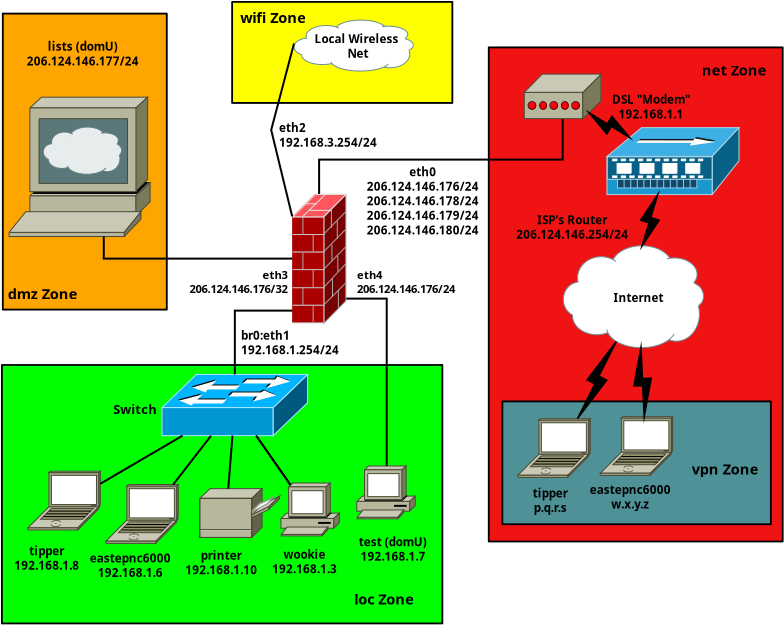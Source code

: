 <?xml version="1.0" encoding="UTF-8"?>
<dia:diagram xmlns:dia="http://www.lysator.liu.se/~alla/dia/">
  <dia:layer name="Background" visible="true">
    <dia:object type="Standard - Box" version="0" id="O0">
      <dia:attribute name="obj_pos">
        <dia:point val="25.298,7.689"/>
      </dia:attribute>
      <dia:attribute name="obj_bb">
        <dia:rectangle val="25.253,7.644;40.04,32.441"/>
      </dia:attribute>
      <dia:attribute name="elem_corner">
        <dia:point val="25.298,7.689"/>
      </dia:attribute>
      <dia:attribute name="elem_width">
        <dia:real val="14.697"/>
      </dia:attribute>
      <dia:attribute name="elem_height">
        <dia:real val="24.706"/>
      </dia:attribute>
      <dia:attribute name="border_width">
        <dia:real val="0.091"/>
      </dia:attribute>
      <dia:attribute name="inner_color">
        <dia:color val="#f01313"/>
      </dia:attribute>
      <dia:attribute name="show_background">
        <dia:boolean val="true"/>
      </dia:attribute>
      <dia:attribute name="corner_radius">
        <dia:real val="1.175e-38"/>
      </dia:attribute>
    </dia:object>
    <dia:object type="Standard - Box" version="0" id="O1">
      <dia:attribute name="obj_pos">
        <dia:point val="25.98,25.389"/>
      </dia:attribute>
      <dia:attribute name="obj_bb">
        <dia:rectangle val="25.935,25.343;39.449,31.577"/>
      </dia:attribute>
      <dia:attribute name="elem_corner">
        <dia:point val="25.98,25.389"/>
      </dia:attribute>
      <dia:attribute name="elem_width">
        <dia:real val="13.423"/>
      </dia:attribute>
      <dia:attribute name="elem_height">
        <dia:real val="6.143"/>
      </dia:attribute>
      <dia:attribute name="border_width">
        <dia:real val="0.091"/>
      </dia:attribute>
      <dia:attribute name="inner_color">
        <dia:color val="#4e9298"/>
      </dia:attribute>
      <dia:attribute name="show_background">
        <dia:boolean val="true"/>
      </dia:attribute>
      <dia:attribute name="corner_radius">
        <dia:real val="1.175e-38"/>
      </dia:attribute>
    </dia:object>
    <dia:object type="Cisco - Cloud White" version="0" id="O2">
      <dia:attribute name="obj_pos">
        <dia:point val="29.029,17.608"/>
      </dia:attribute>
      <dia:attribute name="obj_bb">
        <dia:rectangle val="29.029,17.608;36.454,22.705"/>
      </dia:attribute>
      <dia:attribute name="elem_corner">
        <dia:point val="29.029,17.608"/>
      </dia:attribute>
      <dia:attribute name="elem_width">
        <dia:real val="7.007"/>
      </dia:attribute>
      <dia:attribute name="elem_height">
        <dia:real val="5.096"/>
      </dia:attribute>
      <dia:attribute name="line_width">
        <dia:real val="0.091"/>
      </dia:attribute>
      <dia:attribute name="line_colour">
        <dia:color val="#000000"/>
      </dia:attribute>
      <dia:attribute name="fill_colour">
        <dia:color val="#ffffff"/>
      </dia:attribute>
      <dia:attribute name="show_background">
        <dia:boolean val="true"/>
      </dia:attribute>
      <dia:attribute name="line_style">
        <dia:enum val="0"/>
        <dia:real val="1"/>
      </dia:attribute>
      <dia:attribute name="flip_horizontal">
        <dia:boolean val="false"/>
      </dia:attribute>
      <dia:attribute name="flip_vertical">
        <dia:boolean val="false"/>
      </dia:attribute>
    </dia:object>
    <dia:object type="Standard - Box" version="0" id="O3">
      <dia:attribute name="obj_pos">
        <dia:point val="1,6"/>
      </dia:attribute>
      <dia:attribute name="obj_bb">
        <dia:rectangle val="0.955,5.955;9.245,20.844"/>
      </dia:attribute>
      <dia:attribute name="elem_corner">
        <dia:point val="1,6"/>
      </dia:attribute>
      <dia:attribute name="elem_width">
        <dia:real val="8.2"/>
      </dia:attribute>
      <dia:attribute name="elem_height">
        <dia:real val="14.799"/>
      </dia:attribute>
      <dia:attribute name="border_width">
        <dia:real val="0.091"/>
      </dia:attribute>
      <dia:attribute name="inner_color">
        <dia:color val="#ffa500"/>
      </dia:attribute>
      <dia:attribute name="show_background">
        <dia:boolean val="true"/>
      </dia:attribute>
      <dia:attribute name="corner_radius">
        <dia:real val="1.175e-38"/>
      </dia:attribute>
    </dia:object>
    <dia:object type="Standard - Box" version="0" id="O4">
      <dia:attribute name="obj_pos">
        <dia:point val="12.467,5.415"/>
      </dia:attribute>
      <dia:attribute name="obj_bb">
        <dia:rectangle val="12.421,5.369;23.523,10.511"/>
      </dia:attribute>
      <dia:attribute name="elem_corner">
        <dia:point val="12.467,5.415"/>
      </dia:attribute>
      <dia:attribute name="elem_width">
        <dia:real val="11.011"/>
      </dia:attribute>
      <dia:attribute name="elem_height">
        <dia:real val="5.051"/>
      </dia:attribute>
      <dia:attribute name="border_width">
        <dia:real val="0.091"/>
      </dia:attribute>
      <dia:attribute name="inner_color">
        <dia:color val="#ffff00"/>
      </dia:attribute>
      <dia:attribute name="show_background">
        <dia:boolean val="true"/>
      </dia:attribute>
      <dia:attribute name="corner_radius">
        <dia:real val="1.175e-38"/>
      </dia:attribute>
    </dia:object>
    <dia:object type="Cisco - Cloud White" version="0" id="O5">
      <dia:attribute name="obj_pos">
        <dia:point val="15.561,6.324"/>
      </dia:attribute>
      <dia:attribute name="obj_bb">
        <dia:rectangle val="15.56,6.324;21.522,8.873"/>
      </dia:attribute>
      <dia:attribute name="elem_corner">
        <dia:point val="15.561,6.324"/>
      </dia:attribute>
      <dia:attribute name="elem_width">
        <dia:real val="5.96"/>
      </dia:attribute>
      <dia:attribute name="elem_height">
        <dia:real val="2.548"/>
      </dia:attribute>
      <dia:attribute name="line_width">
        <dia:real val="0.091"/>
      </dia:attribute>
      <dia:attribute name="line_colour">
        <dia:color val="#000000"/>
      </dia:attribute>
      <dia:attribute name="fill_colour">
        <dia:color val="#ffffff"/>
      </dia:attribute>
      <dia:attribute name="show_background">
        <dia:boolean val="true"/>
      </dia:attribute>
      <dia:attribute name="line_style">
        <dia:enum val="0"/>
        <dia:real val="1"/>
      </dia:attribute>
      <dia:attribute name="flip_horizontal">
        <dia:boolean val="false"/>
      </dia:attribute>
      <dia:attribute name="flip_vertical">
        <dia:boolean val="false"/>
      </dia:attribute>
    </dia:object>
    <dia:object type="Standard - Box" version="0" id="O6">
      <dia:attribute name="obj_pos">
        <dia:point val="0.956,23.569"/>
      </dia:attribute>
      <dia:attribute name="obj_bb">
        <dia:rectangle val="0.91,23.523;23.023,36.536"/>
      </dia:attribute>
      <dia:attribute name="elem_corner">
        <dia:point val="0.956,23.569"/>
      </dia:attribute>
      <dia:attribute name="elem_width">
        <dia:real val="22.022"/>
      </dia:attribute>
      <dia:attribute name="elem_height">
        <dia:real val="12.922"/>
      </dia:attribute>
      <dia:attribute name="border_width">
        <dia:real val="0.091"/>
      </dia:attribute>
      <dia:attribute name="inner_color">
        <dia:color val="#00ff00"/>
      </dia:attribute>
      <dia:attribute name="show_background">
        <dia:boolean val="true"/>
      </dia:attribute>
      <dia:attribute name="corner_radius">
        <dia:real val="1.175e-38"/>
      </dia:attribute>
    </dia:object>
    <dia:object type="Cisco - Laptop" version="0" id="O7">
      <dia:attribute name="obj_pos">
        <dia:point val="26.754,26.253"/>
      </dia:attribute>
      <dia:attribute name="obj_bb">
        <dia:rectangle val="26.753,26.252;30.372,29.543"/>
      </dia:attribute>
      <dia:attribute name="elem_corner">
        <dia:point val="26.754,26.253"/>
      </dia:attribute>
      <dia:attribute name="elem_width">
        <dia:real val="3.617"/>
      </dia:attribute>
      <dia:attribute name="elem_height">
        <dia:real val="2.939"/>
      </dia:attribute>
      <dia:attribute name="line_width">
        <dia:real val="0.091"/>
      </dia:attribute>
      <dia:attribute name="line_colour">
        <dia:color val="#000000"/>
      </dia:attribute>
      <dia:attribute name="fill_colour">
        <dia:color val="#ffffff"/>
      </dia:attribute>
      <dia:attribute name="show_background">
        <dia:boolean val="true"/>
      </dia:attribute>
      <dia:attribute name="line_style">
        <dia:enum val="0"/>
        <dia:real val="1"/>
      </dia:attribute>
      <dia:attribute name="flip_horizontal">
        <dia:boolean val="false"/>
      </dia:attribute>
      <dia:attribute name="flip_vertical">
        <dia:boolean val="false"/>
      </dia:attribute>
    </dia:object>
    <dia:object type="Cisco - Laptop" version="0" id="O8">
      <dia:attribute name="obj_pos">
        <dia:point val="30.877,26.15"/>
      </dia:attribute>
      <dia:attribute name="obj_bb">
        <dia:rectangle val="30.876,26.149;34.495,29.09"/>
      </dia:attribute>
      <dia:attribute name="elem_corner">
        <dia:point val="30.877,26.15"/>
      </dia:attribute>
      <dia:attribute name="elem_width">
        <dia:real val="3.617"/>
      </dia:attribute>
      <dia:attribute name="elem_height">
        <dia:real val="2.939"/>
      </dia:attribute>
      <dia:attribute name="line_width">
        <dia:real val="0.091"/>
      </dia:attribute>
      <dia:attribute name="line_colour">
        <dia:color val="#000000"/>
      </dia:attribute>
      <dia:attribute name="fill_colour">
        <dia:color val="#ffffff"/>
      </dia:attribute>
      <dia:attribute name="show_background">
        <dia:boolean val="true"/>
      </dia:attribute>
      <dia:attribute name="line_style">
        <dia:enum val="0"/>
        <dia:real val="1"/>
      </dia:attribute>
      <dia:attribute name="flip_horizontal">
        <dia:boolean val="false"/>
      </dia:attribute>
      <dia:attribute name="flip_vertical">
        <dia:boolean val="false"/>
      </dia:attribute>
    </dia:object>
    <dia:object type="Network - WAN Link" version="1" id="O9">
      <dia:attribute name="obj_pos">
        <dia:point val="31.678,22.392"/>
      </dia:attribute>
      <dia:attribute name="obj_bb">
        <dia:rectangle val="29.732,22.392;31.678,26.253"/>
      </dia:attribute>
      <dia:attribute name="conn_endpoints">
        <dia:point val="31.678,22.392"/>
        <dia:point val="29.732,26.253"/>
      </dia:attribute>
      <dia:attribute name="width">
        <dia:real val="1"/>
      </dia:attribute>
      <dia:attribute name="line_color">
        <dia:color val="#000000"/>
      </dia:attribute>
      <dia:attribute name="fill_color">
        <dia:color val="#000000"/>
      </dia:attribute>
      <dia:connections>
        <dia:connection handle="0" to="O2" connection="14"/>
        <dia:connection handle="1" to="O7" connection="8"/>
      </dia:connections>
    </dia:object>
    <dia:object type="Network - WAN Link" version="1" id="O10">
      <dia:attribute name="obj_pos">
        <dia:point val="32.907,22.702"/>
      </dia:attribute>
      <dia:attribute name="obj_bb">
        <dia:rectangle val="32.557,22.702;33.42,26.15"/>
      </dia:attribute>
      <dia:attribute name="conn_endpoints">
        <dia:point val="32.907,22.702"/>
        <dia:point val="33.07,26.15"/>
      </dia:attribute>
      <dia:attribute name="width">
        <dia:real val="1"/>
      </dia:attribute>
      <dia:attribute name="line_color">
        <dia:color val="#000000"/>
      </dia:attribute>
      <dia:attribute name="fill_color">
        <dia:color val="#000000"/>
      </dia:attribute>
      <dia:connections>
        <dia:connection handle="0" to="O2" connection="14"/>
        <dia:connection handle="1" to="O8" connection="8"/>
      </dia:connections>
    </dia:object>
    <dia:object type="Cisco - Modem" version="0" id="O11">
      <dia:attribute name="obj_pos">
        <dia:point val="27.073,9.024"/>
      </dia:attribute>
      <dia:attribute name="obj_bb">
        <dia:rectangle val="26.91,9.023;30.92,11.456"/>
      </dia:attribute>
      <dia:attribute name="elem_corner">
        <dia:point val="27.073,9.024"/>
      </dia:attribute>
      <dia:attribute name="elem_width">
        <dia:real val="3.846"/>
      </dia:attribute>
      <dia:attribute name="elem_height">
        <dia:real val="2.245"/>
      </dia:attribute>
      <dia:attribute name="line_width">
        <dia:real val="0.091"/>
      </dia:attribute>
      <dia:attribute name="line_colour">
        <dia:color val="#000000"/>
      </dia:attribute>
      <dia:attribute name="fill_colour">
        <dia:color val="#ffffff"/>
      </dia:attribute>
      <dia:attribute name="show_background">
        <dia:boolean val="true"/>
      </dia:attribute>
      <dia:attribute name="line_style">
        <dia:enum val="0"/>
        <dia:real val="1"/>
      </dia:attribute>
      <dia:attribute name="flip_horizontal">
        <dia:boolean val="false"/>
      </dia:attribute>
      <dia:attribute name="flip_vertical">
        <dia:boolean val="false"/>
      </dia:attribute>
    </dia:object>
    <dia:object type="Cisco - VN2900" version="0" id="O12">
      <dia:attribute name="obj_pos">
        <dia:point val="31.2,11.7"/>
      </dia:attribute>
      <dia:attribute name="obj_bb">
        <dia:rectangle val="30.502,11.697;37.812,15.053"/>
      </dia:attribute>
      <dia:attribute name="elem_corner">
        <dia:point val="31.2,11.7"/>
      </dia:attribute>
      <dia:attribute name="elem_width">
        <dia:real val="6.61"/>
      </dia:attribute>
      <dia:attribute name="elem_height">
        <dia:real val="3.349"/>
      </dia:attribute>
      <dia:attribute name="line_width">
        <dia:real val="0.118"/>
      </dia:attribute>
      <dia:attribute name="line_colour">
        <dia:color val="#000000"/>
      </dia:attribute>
      <dia:attribute name="fill_colour">
        <dia:color val="#ffffff"/>
      </dia:attribute>
      <dia:attribute name="show_background">
        <dia:boolean val="true"/>
      </dia:attribute>
      <dia:attribute name="line_style">
        <dia:enum val="0"/>
        <dia:real val="1"/>
      </dia:attribute>
      <dia:attribute name="flip_horizontal">
        <dia:boolean val="false"/>
      </dia:attribute>
      <dia:attribute name="flip_vertical">
        <dia:boolean val="false"/>
      </dia:attribute>
    </dia:object>
    <dia:object type="Cisco - PC" version="0" id="O13">
      <dia:attribute name="obj_pos">
        <dia:point val="18.701,28.617"/>
      </dia:attribute>
      <dia:attribute name="obj_bb">
        <dia:rectangle val="18.699,28.616;21.623,31.262"/>
      </dia:attribute>
      <dia:attribute name="elem_corner">
        <dia:point val="18.701,28.617"/>
      </dia:attribute>
      <dia:attribute name="elem_width">
        <dia:real val="2.921"/>
      </dia:attribute>
      <dia:attribute name="elem_height">
        <dia:real val="2.643"/>
      </dia:attribute>
      <dia:attribute name="line_width">
        <dia:real val="0.091"/>
      </dia:attribute>
      <dia:attribute name="line_colour">
        <dia:color val="#000000"/>
      </dia:attribute>
      <dia:attribute name="fill_colour">
        <dia:color val="#ffffff"/>
      </dia:attribute>
      <dia:attribute name="show_background">
        <dia:boolean val="true"/>
      </dia:attribute>
      <dia:attribute name="line_style">
        <dia:enum val="0"/>
        <dia:real val="1"/>
      </dia:attribute>
      <dia:attribute name="flip_horizontal">
        <dia:boolean val="false"/>
      </dia:attribute>
      <dia:attribute name="flip_vertical">
        <dia:boolean val="false"/>
      </dia:attribute>
    </dia:object>
    <dia:object type="Cisco - Laptop" version="0" id="O14">
      <dia:attribute name="obj_pos">
        <dia:point val="2.258,28.88"/>
      </dia:attribute>
      <dia:attribute name="obj_bb">
        <dia:rectangle val="2.257,28.879;5.876,31.82"/>
      </dia:attribute>
      <dia:attribute name="elem_corner">
        <dia:point val="2.258,28.88"/>
      </dia:attribute>
      <dia:attribute name="elem_width">
        <dia:real val="3.617"/>
      </dia:attribute>
      <dia:attribute name="elem_height">
        <dia:real val="2.939"/>
      </dia:attribute>
      <dia:attribute name="line_width">
        <dia:real val="0.091"/>
      </dia:attribute>
      <dia:attribute name="line_colour">
        <dia:color val="#000000"/>
      </dia:attribute>
      <dia:attribute name="fill_colour">
        <dia:color val="#ffffff"/>
      </dia:attribute>
      <dia:attribute name="show_background">
        <dia:boolean val="true"/>
      </dia:attribute>
      <dia:attribute name="line_style">
        <dia:enum val="0"/>
        <dia:real val="1"/>
      </dia:attribute>
      <dia:attribute name="flip_horizontal">
        <dia:boolean val="false"/>
      </dia:attribute>
      <dia:attribute name="flip_vertical">
        <dia:boolean val="false"/>
      </dia:attribute>
    </dia:object>
    <dia:object type="Cisco - Laptop" version="0" id="O15">
      <dia:attribute name="obj_pos">
        <dia:point val="6.153,29.549"/>
      </dia:attribute>
      <dia:attribute name="obj_bb">
        <dia:rectangle val="6.152,29.548;9.771,32.489"/>
      </dia:attribute>
      <dia:attribute name="elem_corner">
        <dia:point val="6.153,29.549"/>
      </dia:attribute>
      <dia:attribute name="elem_width">
        <dia:real val="3.617"/>
      </dia:attribute>
      <dia:attribute name="elem_height">
        <dia:real val="2.939"/>
      </dia:attribute>
      <dia:attribute name="line_width">
        <dia:real val="0.091"/>
      </dia:attribute>
      <dia:attribute name="line_colour">
        <dia:color val="#000000"/>
      </dia:attribute>
      <dia:attribute name="fill_colour">
        <dia:color val="#ffffff"/>
      </dia:attribute>
      <dia:attribute name="show_background">
        <dia:boolean val="true"/>
      </dia:attribute>
      <dia:attribute name="line_style">
        <dia:enum val="0"/>
        <dia:real val="1"/>
      </dia:attribute>
      <dia:attribute name="flip_horizontal">
        <dia:boolean val="false"/>
      </dia:attribute>
      <dia:attribute name="flip_vertical">
        <dia:boolean val="false"/>
      </dia:attribute>
    </dia:object>
    <dia:object type="Cisco - PC" version="0" id="O16">
      <dia:attribute name="obj_pos">
        <dia:point val="14.907,29.471"/>
      </dia:attribute>
      <dia:attribute name="obj_bb">
        <dia:rectangle val="14.906,29.47;17.829,32.116"/>
      </dia:attribute>
      <dia:attribute name="elem_corner">
        <dia:point val="14.907,29.471"/>
      </dia:attribute>
      <dia:attribute name="elem_width">
        <dia:real val="2.921"/>
      </dia:attribute>
      <dia:attribute name="elem_height">
        <dia:real val="2.643"/>
      </dia:attribute>
      <dia:attribute name="line_width">
        <dia:real val="0.091"/>
      </dia:attribute>
      <dia:attribute name="line_colour">
        <dia:color val="#000000"/>
      </dia:attribute>
      <dia:attribute name="fill_colour">
        <dia:color val="#ffffff"/>
      </dia:attribute>
      <dia:attribute name="show_background">
        <dia:boolean val="true"/>
      </dia:attribute>
      <dia:attribute name="line_style">
        <dia:enum val="0"/>
        <dia:real val="1"/>
      </dia:attribute>
      <dia:attribute name="flip_horizontal">
        <dia:boolean val="false"/>
      </dia:attribute>
      <dia:attribute name="flip_vertical">
        <dia:boolean val="false"/>
      </dia:attribute>
    </dia:object>
    <dia:object type="Cisco - Workgroup switch" version="0" id="O17">
      <dia:attribute name="obj_pos">
        <dia:point val="8.963,24.041"/>
      </dia:attribute>
      <dia:attribute name="obj_bb">
        <dia:rectangle val="8.962,24.04;16.245,27.102"/>
      </dia:attribute>
      <dia:attribute name="elem_corner">
        <dia:point val="8.963,24.041"/>
      </dia:attribute>
      <dia:attribute name="elem_width">
        <dia:real val="7.28"/>
      </dia:attribute>
      <dia:attribute name="elem_height">
        <dia:real val="3.061"/>
      </dia:attribute>
      <dia:attribute name="line_width">
        <dia:real val="0.091"/>
      </dia:attribute>
      <dia:attribute name="line_colour">
        <dia:color val="#000000"/>
      </dia:attribute>
      <dia:attribute name="fill_colour">
        <dia:color val="#ffffff"/>
      </dia:attribute>
      <dia:attribute name="show_background">
        <dia:boolean val="true"/>
      </dia:attribute>
      <dia:attribute name="line_style">
        <dia:enum val="0"/>
        <dia:real val="1"/>
      </dia:attribute>
      <dia:attribute name="flip_horizontal">
        <dia:boolean val="false"/>
      </dia:attribute>
      <dia:attribute name="flip_vertical">
        <dia:boolean val="false"/>
      </dia:attribute>
    </dia:object>
    <dia:object type="Standard - Line" version="0" id="O18">
      <dia:attribute name="obj_pos">
        <dia:point val="13.668,27.102"/>
      </dia:attribute>
      <dia:attribute name="obj_bb">
        <dia:rectangle val="13.605,27.038;15.452,29.636"/>
      </dia:attribute>
      <dia:attribute name="conn_endpoints">
        <dia:point val="13.668,27.102"/>
        <dia:point val="15.388,29.573"/>
      </dia:attribute>
      <dia:attribute name="numcp">
        <dia:int val="1"/>
      </dia:attribute>
      <dia:attribute name="line_width">
        <dia:real val="0.091"/>
      </dia:attribute>
      <dia:connections>
        <dia:connection handle="0" to="O17" connection="10"/>
        <dia:connection handle="1" to="O16" connection="11"/>
      </dia:connections>
    </dia:object>
    <dia:object type="Standard - Text" version="1" id="O19">
      <dia:attribute name="obj_pos">
        <dia:point val="20.514,32.769"/>
      </dia:attribute>
      <dia:attribute name="obj_bb">
        <dia:rectangle val="18.725,31.977;22.303,33.561"/>
      </dia:attribute>
      <dia:attribute name="text">
        <dia:composite type="text">
          <dia:attribute name="string">
            <dia:string>#test (domU)
192.168.1.7#</dia:string>
          </dia:attribute>
          <dia:attribute name="font">
            <dia:font family="sans" style="80" name="Helvetica-Bold"/>
          </dia:attribute>
          <dia:attribute name="height">
            <dia:real val="0.728"/>
          </dia:attribute>
          <dia:attribute name="pos">
            <dia:point val="20.514,32.472"/>
          </dia:attribute>
          <dia:attribute name="color">
            <dia:color val="#000000"/>
          </dia:attribute>
          <dia:attribute name="alignment">
            <dia:enum val="1"/>
          </dia:attribute>
        </dia:composite>
      </dia:attribute>
      <dia:attribute name="valign">
        <dia:enum val="2"/>
      </dia:attribute>
    </dia:object>
    <dia:object type="Standard - Text" version="1" id="O20">
      <dia:attribute name="obj_pos">
        <dia:point val="16.084,33.395"/>
      </dia:attribute>
      <dia:attribute name="obj_bb">
        <dia:rectangle val="14.3,32.604;17.867,34.187"/>
      </dia:attribute>
      <dia:attribute name="text">
        <dia:composite type="text">
          <dia:attribute name="string">
            <dia:string>#wookie
192.168.1.3#</dia:string>
          </dia:attribute>
          <dia:attribute name="font">
            <dia:font family="sans" style="80" name="Helvetica-Bold"/>
          </dia:attribute>
          <dia:attribute name="height">
            <dia:real val="0.728"/>
          </dia:attribute>
          <dia:attribute name="pos">
            <dia:point val="16.084,33.099"/>
          </dia:attribute>
          <dia:attribute name="color">
            <dia:color val="#000000"/>
          </dia:attribute>
          <dia:attribute name="alignment">
            <dia:enum val="1"/>
          </dia:attribute>
        </dia:composite>
      </dia:attribute>
      <dia:attribute name="valign">
        <dia:enum val="2"/>
      </dia:attribute>
    </dia:object>
    <dia:object type="Standard - Text" version="1" id="O21">
      <dia:attribute name="obj_pos">
        <dia:point val="11.921,33.443"/>
      </dia:attribute>
      <dia:attribute name="obj_bb">
        <dia:rectangle val="9.952,32.651;13.89,34.234"/>
      </dia:attribute>
      <dia:attribute name="text">
        <dia:composite type="text">
          <dia:attribute name="string">
            <dia:string>#printer
192.168.1.10#</dia:string>
          </dia:attribute>
          <dia:attribute name="font">
            <dia:font family="sans" style="80" name="Helvetica-Bold"/>
          </dia:attribute>
          <dia:attribute name="height">
            <dia:real val="0.728"/>
          </dia:attribute>
          <dia:attribute name="pos">
            <dia:point val="11.921,33.146"/>
          </dia:attribute>
          <dia:attribute name="color">
            <dia:color val="#000000"/>
          </dia:attribute>
          <dia:attribute name="alignment">
            <dia:enum val="1"/>
          </dia:attribute>
        </dia:composite>
      </dia:attribute>
      <dia:attribute name="valign">
        <dia:enum val="2"/>
      </dia:attribute>
    </dia:object>
    <dia:object type="Standard - Text" version="1" id="O22">
      <dia:attribute name="obj_pos">
        <dia:point val="7.371,33.579"/>
      </dia:attribute>
      <dia:attribute name="obj_bb">
        <dia:rectangle val="5.272,32.787;9.47,34.371"/>
      </dia:attribute>
      <dia:attribute name="text">
        <dia:composite type="text">
          <dia:attribute name="string">
            <dia:string>#eastepnc6000
192.168.1.6#</dia:string>
          </dia:attribute>
          <dia:attribute name="font">
            <dia:font family="sans" style="80" name="Helvetica-Bold"/>
          </dia:attribute>
          <dia:attribute name="height">
            <dia:real val="0.728"/>
          </dia:attribute>
          <dia:attribute name="pos">
            <dia:point val="7.371,33.282"/>
          </dia:attribute>
          <dia:attribute name="color">
            <dia:color val="#000000"/>
          </dia:attribute>
          <dia:attribute name="alignment">
            <dia:enum val="1"/>
          </dia:attribute>
        </dia:composite>
      </dia:attribute>
      <dia:attribute name="valign">
        <dia:enum val="2"/>
      </dia:attribute>
    </dia:object>
    <dia:object type="Standard - Text" version="1" id="O23">
      <dia:attribute name="obj_pos">
        <dia:point val="3.199,33.215"/>
      </dia:attribute>
      <dia:attribute name="obj_bb">
        <dia:rectangle val="1.415,32.423;4.983,34.006"/>
      </dia:attribute>
      <dia:attribute name="text">
        <dia:composite type="text">
          <dia:attribute name="string">
            <dia:string>#tipper
192.168.1.8#</dia:string>
          </dia:attribute>
          <dia:attribute name="font">
            <dia:font family="sans" style="80" name="Helvetica-Bold"/>
          </dia:attribute>
          <dia:attribute name="height">
            <dia:real val="0.728"/>
          </dia:attribute>
          <dia:attribute name="pos">
            <dia:point val="3.199,32.918"/>
          </dia:attribute>
          <dia:attribute name="color">
            <dia:color val="#000000"/>
          </dia:attribute>
          <dia:attribute name="alignment">
            <dia:enum val="1"/>
          </dia:attribute>
        </dia:composite>
      </dia:attribute>
      <dia:attribute name="valign">
        <dia:enum val="2"/>
      </dia:attribute>
    </dia:object>
    <dia:object type="Standard - Text" version="1" id="O24">
      <dia:attribute name="obj_pos">
        <dia:point val="32.788,20.189"/>
      </dia:attribute>
      <dia:attribute name="obj_bb">
        <dia:rectangle val="31.568,19.762;34.008,20.617"/>
      </dia:attribute>
      <dia:attribute name="text">
        <dia:composite type="text">
          <dia:attribute name="string">
            <dia:string>#Internet#</dia:string>
          </dia:attribute>
          <dia:attribute name="font">
            <dia:font family="sans" style="80" name="Helvetica-Bold"/>
          </dia:attribute>
          <dia:attribute name="height">
            <dia:real val="0.728"/>
          </dia:attribute>
          <dia:attribute name="pos">
            <dia:point val="32.788,20.257"/>
          </dia:attribute>
          <dia:attribute name="color">
            <dia:color val="#000000"/>
          </dia:attribute>
          <dia:attribute name="alignment">
            <dia:enum val="1"/>
          </dia:attribute>
        </dia:composite>
      </dia:attribute>
      <dia:attribute name="valign">
        <dia:enum val="2"/>
      </dia:attribute>
      <dia:connections>
        <dia:connection handle="0" to="O2" connection="14"/>
      </dia:connections>
    </dia:object>
    <dia:object type="Network - WAN Link" version="1" id="O25">
      <dia:attribute name="obj_pos">
        <dia:point val="33.748,15.05"/>
      </dia:attribute>
      <dia:attribute name="obj_bb">
        <dia:rectangle val="32.897,15.05;33.817,17.608"/>
      </dia:attribute>
      <dia:attribute name="conn_endpoints">
        <dia:point val="33.748,15.05"/>
        <dia:point val="32.966,17.608"/>
      </dia:attribute>
      <dia:attribute name="width">
        <dia:real val="1"/>
      </dia:attribute>
      <dia:attribute name="line_color">
        <dia:color val="#000000"/>
      </dia:attribute>
      <dia:attribute name="fill_color">
        <dia:color val="#000000"/>
      </dia:attribute>
      <dia:connections>
        <dia:connection handle="0" to="O12" connection="11"/>
        <dia:connection handle="1" to="O2" connection="2"/>
      </dia:connections>
    </dia:object>
    <dia:object type="Network - WAN Link" version="1" id="O26">
      <dia:attribute name="obj_pos">
        <dia:point val="30.316,10.957"/>
      </dia:attribute>
      <dia:attribute name="obj_bb">
        <dia:rectangle val="30.316,10.957;32.342,12.197"/>
      </dia:attribute>
      <dia:attribute name="conn_endpoints">
        <dia:point val="30.316,10.957"/>
        <dia:point val="32.342,12.197"/>
      </dia:attribute>
      <dia:attribute name="width">
        <dia:real val="1"/>
      </dia:attribute>
      <dia:attribute name="line_color">
        <dia:color val="#000000"/>
      </dia:attribute>
      <dia:attribute name="fill_color">
        <dia:color val="#000000"/>
      </dia:attribute>
      <dia:connections>
        <dia:connection handle="0" to="O11" connection="10"/>
        <dia:connection handle="1" to="O12" connection="11"/>
      </dia:connections>
    </dia:object>
    <dia:object type="Standard - Text" version="1" id="O27">
      <dia:attribute name="obj_pos">
        <dia:point val="28.368,30.335"/>
      </dia:attribute>
      <dia:attribute name="obj_bb">
        <dia:rectangle val="27.433,29.543;29.303,31.127"/>
      </dia:attribute>
      <dia:attribute name="text">
        <dia:composite type="text">
          <dia:attribute name="string">
            <dia:string>#tipper
p.q.r.s#</dia:string>
          </dia:attribute>
          <dia:attribute name="font">
            <dia:font family="sans" style="80" name="Helvetica-Bold"/>
          </dia:attribute>
          <dia:attribute name="height">
            <dia:real val="0.728"/>
          </dia:attribute>
          <dia:attribute name="pos">
            <dia:point val="28.368,30.038"/>
          </dia:attribute>
          <dia:attribute name="color">
            <dia:color val="#000000"/>
          </dia:attribute>
          <dia:attribute name="alignment">
            <dia:enum val="1"/>
          </dia:attribute>
        </dia:composite>
      </dia:attribute>
      <dia:attribute name="valign">
        <dia:enum val="2"/>
      </dia:attribute>
    </dia:object>
    <dia:object type="Standard - Text" version="1" id="O28">
      <dia:attribute name="obj_pos">
        <dia:point val="32.371,30.153"/>
      </dia:attribute>
      <dia:attribute name="obj_bb">
        <dia:rectangle val="30.272,29.361;34.47,30.945"/>
      </dia:attribute>
      <dia:attribute name="text">
        <dia:composite type="text">
          <dia:attribute name="string">
            <dia:string>#eastepnc6000
w.x.y.z#</dia:string>
          </dia:attribute>
          <dia:attribute name="font">
            <dia:font family="sans" style="80" name="Helvetica-Bold"/>
          </dia:attribute>
          <dia:attribute name="height">
            <dia:real val="0.728"/>
          </dia:attribute>
          <dia:attribute name="pos">
            <dia:point val="32.371,29.856"/>
          </dia:attribute>
          <dia:attribute name="color">
            <dia:color val="#000000"/>
          </dia:attribute>
          <dia:attribute name="alignment">
            <dia:enum val="1"/>
          </dia:attribute>
        </dia:composite>
      </dia:attribute>
      <dia:attribute name="valign">
        <dia:enum val="2"/>
      </dia:attribute>
    </dia:object>
    <dia:object type="Standard - Text" version="1" id="O29">
      <dia:attribute name="obj_pos">
        <dia:point val="37.128,28.756"/>
      </dia:attribute>
      <dia:attribute name="obj_bb">
        <dia:rectangle val="35.394,28.222;38.862,29.29"/>
      </dia:attribute>
      <dia:attribute name="text">
        <dia:composite type="text">
          <dia:attribute name="string">
            <dia:string>#vpn Zone#</dia:string>
          </dia:attribute>
          <dia:attribute name="font">
            <dia:font family="sans" style="80" name="Helvetica-Bold"/>
          </dia:attribute>
          <dia:attribute name="height">
            <dia:real val="0.91"/>
          </dia:attribute>
          <dia:attribute name="pos">
            <dia:point val="37.128,28.84"/>
          </dia:attribute>
          <dia:attribute name="color">
            <dia:color val="#000000"/>
          </dia:attribute>
          <dia:attribute name="alignment">
            <dia:enum val="1"/>
          </dia:attribute>
        </dia:composite>
      </dia:attribute>
      <dia:attribute name="valign">
        <dia:enum val="2"/>
      </dia:attribute>
    </dia:object>
    <dia:object type="Standard - Text" version="1" id="O30">
      <dia:attribute name="obj_pos">
        <dia:point val="37.577,8.813"/>
      </dia:attribute>
      <dia:attribute name="obj_bb">
        <dia:rectangle val="35.914,8.28;39.241,9.347"/>
      </dia:attribute>
      <dia:attribute name="text">
        <dia:composite type="text">
          <dia:attribute name="string">
            <dia:string>#net Zone#</dia:string>
          </dia:attribute>
          <dia:attribute name="font">
            <dia:font family="sans" style="80" name="Helvetica-Bold"/>
          </dia:attribute>
          <dia:attribute name="height">
            <dia:real val="0.91"/>
          </dia:attribute>
          <dia:attribute name="pos">
            <dia:point val="37.577,8.897"/>
          </dia:attribute>
          <dia:attribute name="color">
            <dia:color val="#000000"/>
          </dia:attribute>
          <dia:attribute name="alignment">
            <dia:enum val="1"/>
          </dia:attribute>
        </dia:composite>
      </dia:attribute>
      <dia:attribute name="valign">
        <dia:enum val="2"/>
      </dia:attribute>
    </dia:object>
    <dia:object type="Standard - Text" version="1" id="O31">
      <dia:attribute name="obj_pos">
        <dia:point val="20.069,35.264"/>
      </dia:attribute>
      <dia:attribute name="obj_bb">
        <dia:rectangle val="18.488,34.73;21.65,35.797"/>
      </dia:attribute>
      <dia:attribute name="text">
        <dia:composite type="text">
          <dia:attribute name="string">
            <dia:string>#loc Zone#</dia:string>
          </dia:attribute>
          <dia:attribute name="font">
            <dia:font family="sans" style="80" name="Helvetica-Bold"/>
          </dia:attribute>
          <dia:attribute name="height">
            <dia:real val="0.91"/>
          </dia:attribute>
          <dia:attribute name="pos">
            <dia:point val="20.069,35.347"/>
          </dia:attribute>
          <dia:attribute name="color">
            <dia:color val="#000000"/>
          </dia:attribute>
          <dia:attribute name="alignment">
            <dia:enum val="1"/>
          </dia:attribute>
        </dia:composite>
      </dia:attribute>
      <dia:attribute name="valign">
        <dia:enum val="2"/>
      </dia:attribute>
    </dia:object>
    <dia:object type="Standard - Text" version="1" id="O32">
      <dia:attribute name="obj_pos">
        <dia:point val="18.759,7.615"/>
      </dia:attribute>
      <dia:attribute name="obj_bb">
        <dia:rectangle val="16.514,6.823;21.004,8.407"/>
      </dia:attribute>
      <dia:attribute name="text">
        <dia:composite type="text">
          <dia:attribute name="string">
            <dia:string>#Local Wireless 
Net#</dia:string>
          </dia:attribute>
          <dia:attribute name="font">
            <dia:font family="sans" style="80" name="Helvetica-Bold"/>
          </dia:attribute>
          <dia:attribute name="height">
            <dia:real val="0.728"/>
          </dia:attribute>
          <dia:attribute name="pos">
            <dia:point val="18.759,7.318"/>
          </dia:attribute>
          <dia:attribute name="color">
            <dia:color val="#000000"/>
          </dia:attribute>
          <dia:attribute name="alignment">
            <dia:enum val="1"/>
          </dia:attribute>
        </dia:composite>
      </dia:attribute>
      <dia:attribute name="valign">
        <dia:enum val="2"/>
      </dia:attribute>
      <dia:connections>
        <dia:connection handle="0" to="O5" connection="14"/>
      </dia:connections>
    </dia:object>
    <dia:object type="Standard - Text" version="1" id="O33">
      <dia:attribute name="obj_pos">
        <dia:point val="14.518,6.189"/>
      </dia:attribute>
      <dia:attribute name="obj_bb">
        <dia:rectangle val="12.797,5.655;16.239,6.723"/>
      </dia:attribute>
      <dia:attribute name="text">
        <dia:composite type="text">
          <dia:attribute name="string">
            <dia:string>#wifi Zone#</dia:string>
          </dia:attribute>
          <dia:attribute name="font">
            <dia:font family="sans" style="80" name="Helvetica-Bold"/>
          </dia:attribute>
          <dia:attribute name="height">
            <dia:real val="0.91"/>
          </dia:attribute>
          <dia:attribute name="pos">
            <dia:point val="14.518,6.273"/>
          </dia:attribute>
          <dia:attribute name="color">
            <dia:color val="#000000"/>
          </dia:attribute>
          <dia:attribute name="alignment">
            <dia:enum val="1"/>
          </dia:attribute>
        </dia:composite>
      </dia:attribute>
      <dia:attribute name="valign">
        <dia:enum val="2"/>
      </dia:attribute>
    </dia:object>
    <dia:object type="Standard - Text" version="1" id="O34">
      <dia:attribute name="obj_pos">
        <dia:point val="3,20"/>
      </dia:attribute>
      <dia:attribute name="obj_bb">
        <dia:rectangle val="1.181,19.466;4.819,20.534"/>
      </dia:attribute>
      <dia:attribute name="text">
        <dia:composite type="text">
          <dia:attribute name="string">
            <dia:string>#dmz Zone#</dia:string>
          </dia:attribute>
          <dia:attribute name="font">
            <dia:font family="sans" style="80" name="Helvetica-Bold"/>
          </dia:attribute>
          <dia:attribute name="height">
            <dia:real val="0.91"/>
          </dia:attribute>
          <dia:attribute name="pos">
            <dia:point val="3,20.084"/>
          </dia:attribute>
          <dia:attribute name="color">
            <dia:color val="#000000"/>
          </dia:attribute>
          <dia:attribute name="alignment">
            <dia:enum val="1"/>
          </dia:attribute>
        </dia:composite>
      </dia:attribute>
      <dia:attribute name="valign">
        <dia:enum val="2"/>
      </dia:attribute>
    </dia:object>
    <dia:object type="Standard - Text" version="1" id="O35">
      <dia:attribute name="obj_pos">
        <dia:point val="5,8"/>
      </dia:attribute>
      <dia:attribute name="obj_bb">
        <dia:rectangle val="2.01,7.208;7.99,8.792"/>
      </dia:attribute>
      <dia:attribute name="text">
        <dia:composite type="text">
          <dia:attribute name="string">
            <dia:string>#lists (domU)
206.124.146.177/24#</dia:string>
          </dia:attribute>
          <dia:attribute name="font">
            <dia:font family="sans" style="80" name="Helvetica-Bold"/>
          </dia:attribute>
          <dia:attribute name="height">
            <dia:real val="0.728"/>
          </dia:attribute>
          <dia:attribute name="pos">
            <dia:point val="5,7.703"/>
          </dia:attribute>
          <dia:attribute name="color">
            <dia:color val="#000000"/>
          </dia:attribute>
          <dia:attribute name="alignment">
            <dia:enum val="1"/>
          </dia:attribute>
        </dia:composite>
      </dia:attribute>
      <dia:attribute name="valign">
        <dia:enum val="2"/>
      </dia:attribute>
    </dia:object>
    <dia:object type="Standard - Text" version="1" id="O36">
      <dia:attribute name="obj_pos">
        <dia:point val="22.003,15.358"/>
      </dia:attribute>
      <dia:attribute name="obj_bb">
        <dia:rectangle val="19.013,13.451;25.009,17.265"/>
      </dia:attribute>
      <dia:attribute name="text">
        <dia:composite type="text">
          <dia:attribute name="string">
            <dia:string>#eth0
206.124.146.176/24
206.124.146.178/24
206.124.146.179/24
206.124.146.180/24#</dia:string>
          </dia:attribute>
          <dia:attribute name="font">
            <dia:font family="sans" style="80" name="Helvetica-Bold"/>
          </dia:attribute>
          <dia:attribute name="height">
            <dia:real val="0.728"/>
          </dia:attribute>
          <dia:attribute name="pos">
            <dia:point val="22.003,13.961"/>
          </dia:attribute>
          <dia:attribute name="color">
            <dia:color val="#000000"/>
          </dia:attribute>
          <dia:attribute name="alignment">
            <dia:enum val="1"/>
          </dia:attribute>
        </dia:composite>
      </dia:attribute>
      <dia:attribute name="valign">
        <dia:enum val="2"/>
      </dia:attribute>
    </dia:object>
    <dia:object type="Standard - Text" version="1" id="O37">
      <dia:attribute name="obj_pos">
        <dia:point val="29.472,16.665"/>
      </dia:attribute>
      <dia:attribute name="obj_bb">
        <dia:rectangle val="26.482,15.873;32.462,17.457"/>
      </dia:attribute>
      <dia:attribute name="text">
        <dia:composite type="text">
          <dia:attribute name="string">
            <dia:string>#ISP's Router
206.124.146.254/24#</dia:string>
          </dia:attribute>
          <dia:attribute name="font">
            <dia:font family="sans" style="80" name="Helvetica-Bold"/>
          </dia:attribute>
          <dia:attribute name="height">
            <dia:real val="0.728"/>
          </dia:attribute>
          <dia:attribute name="pos">
            <dia:point val="29.472,16.368"/>
          </dia:attribute>
          <dia:attribute name="color">
            <dia:color val="#000000"/>
          </dia:attribute>
          <dia:attribute name="alignment">
            <dia:enum val="1"/>
          </dia:attribute>
        </dia:composite>
      </dia:attribute>
      <dia:attribute name="valign">
        <dia:enum val="2"/>
      </dia:attribute>
    </dia:object>
    <dia:object type="Standard - Text" version="1" id="O38">
      <dia:attribute name="obj_pos">
        <dia:point val="33.409,10.649"/>
      </dia:attribute>
      <dia:attribute name="obj_bb">
        <dia:rectangle val="31.369,9.857;35.449,11.44"/>
      </dia:attribute>
      <dia:attribute name="text">
        <dia:composite type="text">
          <dia:attribute name="string">
            <dia:string>#DSL "Modem"
192.168.1.1#</dia:string>
          </dia:attribute>
          <dia:attribute name="font">
            <dia:font family="sans" style="80" name="Helvetica-Bold"/>
          </dia:attribute>
          <dia:attribute name="height">
            <dia:real val="0.728"/>
          </dia:attribute>
          <dia:attribute name="pos">
            <dia:point val="33.409,10.352"/>
          </dia:attribute>
          <dia:attribute name="color">
            <dia:color val="#000000"/>
          </dia:attribute>
          <dia:attribute name="alignment">
            <dia:enum val="1"/>
          </dia:attribute>
        </dia:composite>
      </dia:attribute>
      <dia:attribute name="valign">
        <dia:enum val="2"/>
      </dia:attribute>
    </dia:object>
    <dia:object type="Standard - Text" version="1" id="O39">
      <dia:attribute name="obj_pos">
        <dia:point val="12.907,22.446"/>
      </dia:attribute>
      <dia:attribute name="obj_bb">
        <dia:rectangle val="12.907,21.631;18.162,23.261"/>
      </dia:attribute>
      <dia:attribute name="text">
        <dia:composite type="text">
          <dia:attribute name="string">
            <dia:string>#br0:eth1
192.168.1.254/24#</dia:string>
          </dia:attribute>
          <dia:attribute name="font">
            <dia:font family="sans" style="80" name="Helvetica-Bold"/>
          </dia:attribute>
          <dia:attribute name="height">
            <dia:real val="0.728"/>
          </dia:attribute>
          <dia:attribute name="pos">
            <dia:point val="12.907,22.142"/>
          </dia:attribute>
          <dia:attribute name="color">
            <dia:color val="#000000"/>
          </dia:attribute>
          <dia:attribute name="alignment">
            <dia:enum val="0"/>
          </dia:attribute>
        </dia:composite>
      </dia:attribute>
      <dia:attribute name="valign">
        <dia:enum val="2"/>
      </dia:attribute>
    </dia:object>
    <dia:object type="Standard - Text" version="1" id="O40">
      <dia:attribute name="obj_pos">
        <dia:point val="14.814,12.063"/>
      </dia:attribute>
      <dia:attribute name="obj_bb">
        <dia:rectangle val="14.814,11.271;20.054,12.855"/>
      </dia:attribute>
      <dia:attribute name="text">
        <dia:composite type="text">
          <dia:attribute name="string">
            <dia:string>#eth2
192.168.3.254/24#</dia:string>
          </dia:attribute>
          <dia:attribute name="font">
            <dia:font family="sans" style="80" name="Helvetica-Bold"/>
          </dia:attribute>
          <dia:attribute name="height">
            <dia:real val="0.728"/>
          </dia:attribute>
          <dia:attribute name="pos">
            <dia:point val="14.814,11.766"/>
          </dia:attribute>
          <dia:attribute name="color">
            <dia:color val="#000000"/>
          </dia:attribute>
          <dia:attribute name="alignment">
            <dia:enum val="0"/>
          </dia:attribute>
        </dia:composite>
      </dia:attribute>
      <dia:attribute name="valign">
        <dia:enum val="2"/>
      </dia:attribute>
    </dia:object>
    <dia:object type="Standard - Text" version="1" id="O41">
      <dia:attribute name="obj_pos">
        <dia:point val="15.231,19.404"/>
      </dia:attribute>
      <dia:attribute name="obj_bb">
        <dia:rectangle val="9.489,18.643;15.231,20.165"/>
      </dia:attribute>
      <dia:attribute name="text">
        <dia:composite type="text">
          <dia:attribute name="string">
            <dia:string>#eth3
206.124.146.176/32#</dia:string>
          </dia:attribute>
          <dia:attribute name="font">
            <dia:font family="sans" style="80" name="Helvetica-Bold"/>
          </dia:attribute>
          <dia:attribute name="height">
            <dia:real val="0.7"/>
          </dia:attribute>
          <dia:attribute name="pos">
            <dia:point val="15.231,19.118"/>
          </dia:attribute>
          <dia:attribute name="color">
            <dia:color val="#000000"/>
          </dia:attribute>
          <dia:attribute name="alignment">
            <dia:enum val="2"/>
          </dia:attribute>
        </dia:composite>
      </dia:attribute>
      <dia:attribute name="valign">
        <dia:enum val="2"/>
      </dia:attribute>
    </dia:object>
    <dia:object type="Cisco - WWW server" version="0" id="O42">
      <dia:attribute name="obj_pos">
        <dia:point val="1.311,10.177"/>
      </dia:attribute>
      <dia:attribute name="obj_bb">
        <dia:rectangle val="1.31,10.176;8.367,17.148"/>
      </dia:attribute>
      <dia:attribute name="elem_corner">
        <dia:point val="1.311,10.177"/>
      </dia:attribute>
      <dia:attribute name="elem_width">
        <dia:real val="7.055"/>
      </dia:attribute>
      <dia:attribute name="elem_height">
        <dia:real val="6.97"/>
      </dia:attribute>
      <dia:attribute name="line_width">
        <dia:real val="0.1"/>
      </dia:attribute>
      <dia:attribute name="line_colour">
        <dia:color val="#000000"/>
      </dia:attribute>
      <dia:attribute name="fill_colour">
        <dia:color val="#ffffff"/>
      </dia:attribute>
      <dia:attribute name="show_background">
        <dia:boolean val="true"/>
      </dia:attribute>
      <dia:attribute name="line_style">
        <dia:enum val="0"/>
        <dia:real val="1"/>
      </dia:attribute>
      <dia:attribute name="flip_horizontal">
        <dia:boolean val="false"/>
      </dia:attribute>
      <dia:attribute name="flip_vertical">
        <dia:boolean val="false"/>
      </dia:attribute>
    </dia:object>
    <dia:object type="Cisco - Printer" version="0" id="O43">
      <dia:attribute name="obj_pos">
        <dia:point val="10.85,29.75"/>
      </dia:attribute>
      <dia:attribute name="obj_bb">
        <dia:rectangle val="10.849,29.749;14.841,32.194"/>
      </dia:attribute>
      <dia:attribute name="elem_corner">
        <dia:point val="10.85,29.75"/>
      </dia:attribute>
      <dia:attribute name="elem_width">
        <dia:real val="3.988"/>
      </dia:attribute>
      <dia:attribute name="elem_height">
        <dia:real val="2.443"/>
      </dia:attribute>
      <dia:attribute name="line_width">
        <dia:real val="0.1"/>
      </dia:attribute>
      <dia:attribute name="line_colour">
        <dia:color val="#000000"/>
      </dia:attribute>
      <dia:attribute name="fill_colour">
        <dia:color val="#ffffff"/>
      </dia:attribute>
      <dia:attribute name="show_background">
        <dia:boolean val="true"/>
      </dia:attribute>
      <dia:attribute name="line_style">
        <dia:enum val="0"/>
        <dia:real val="1"/>
      </dia:attribute>
      <dia:attribute name="flip_horizontal">
        <dia:boolean val="false"/>
      </dia:attribute>
      <dia:attribute name="flip_vertical">
        <dia:boolean val="false"/>
      </dia:attribute>
    </dia:object>
    <dia:object type="Standard - ZigZagLine" version="1" id="O44">
      <dia:attribute name="obj_pos">
        <dia:point val="16.816,18.251"/>
      </dia:attribute>
      <dia:attribute name="obj_bb">
        <dia:rectangle val="16.766,18.201;20.246,28.667"/>
      </dia:attribute>
      <dia:attribute name="orth_points">
        <dia:point val="16.816,18.251"/>
        <dia:point val="16.816,20.25"/>
        <dia:point val="20.196,20.25"/>
        <dia:point val="20.196,28.617"/>
      </dia:attribute>
      <dia:attribute name="orth_orient">
        <dia:enum val="1"/>
        <dia:enum val="0"/>
        <dia:enum val="1"/>
      </dia:attribute>
      <dia:attribute name="autorouting">
        <dia:boolean val="false"/>
      </dia:attribute>
      <dia:connections>
        <dia:connection handle="0" to="O48" connection="10"/>
        <dia:connection handle="1" to="O13" connection="11"/>
      </dia:connections>
    </dia:object>
    <dia:object type="Standard - Text" version="1" id="O45">
      <dia:attribute name="obj_pos">
        <dia:point val="18.716,19.401"/>
      </dia:attribute>
      <dia:attribute name="obj_bb">
        <dia:rectangle val="18.716,18.617;24.474,20.185"/>
      </dia:attribute>
      <dia:attribute name="text">
        <dia:composite type="text">
          <dia:attribute name="string">
            <dia:string>#eth4
206.124.146.176/24#</dia:string>
          </dia:attribute>
          <dia:attribute name="font">
            <dia:font family="sans" style="80" name="Helvetica-Bold"/>
          </dia:attribute>
          <dia:attribute name="height">
            <dia:real val="0.7"/>
          </dia:attribute>
          <dia:attribute name="pos">
            <dia:point val="18.716,19.107"/>
          </dia:attribute>
          <dia:attribute name="color">
            <dia:color val="#000000"/>
          </dia:attribute>
          <dia:attribute name="alignment">
            <dia:enum val="0"/>
          </dia:attribute>
        </dia:composite>
      </dia:attribute>
      <dia:attribute name="valign">
        <dia:enum val="2"/>
      </dia:attribute>
    </dia:object>
    <dia:object type="Standard - ZigZagLine" version="1" id="O46">
      <dia:attribute name="obj_pos">
        <dia:point val="16.816,18.251"/>
      </dia:attribute>
      <dia:attribute name="obj_bb">
        <dia:rectangle val="12.553,18.201;16.866,24.09"/>
      </dia:attribute>
      <dia:attribute name="orth_points">
        <dia:point val="16.816,18.251"/>
        <dia:point val="16.816,20.85"/>
        <dia:point val="12.603,20.85"/>
        <dia:point val="12.603,24.04"/>
      </dia:attribute>
      <dia:attribute name="orth_orient">
        <dia:enum val="1"/>
        <dia:enum val="0"/>
        <dia:enum val="1"/>
      </dia:attribute>
      <dia:attribute name="autorouting">
        <dia:boolean val="false"/>
      </dia:attribute>
      <dia:connections>
        <dia:connection handle="0" to="O48" connection="10"/>
        <dia:connection handle="1" to="O17" connection="10"/>
      </dia:connections>
    </dia:object>
    <dia:object type="Standard - ZigZagLine" version="1" id="O47">
      <dia:attribute name="obj_pos">
        <dia:point val="6.049,17.148"/>
      </dia:attribute>
      <dia:attribute name="obj_bb">
        <dia:rectangle val="5.999,17.098;16.866,18.301"/>
      </dia:attribute>
      <dia:attribute name="orth_points">
        <dia:point val="6.049,17.148"/>
        <dia:point val="6.049,18.25"/>
        <dia:point val="16.816,18.25"/>
        <dia:point val="16.816,18.251"/>
      </dia:attribute>
      <dia:attribute name="orth_orient">
        <dia:enum val="1"/>
        <dia:enum val="0"/>
        <dia:enum val="1"/>
      </dia:attribute>
      <dia:attribute name="autorouting">
        <dia:boolean val="false"/>
      </dia:attribute>
      <dia:connections>
        <dia:connection handle="0" to="O42" connection="9"/>
        <dia:connection handle="1" to="O48" connection="10"/>
      </dia:connections>
    </dia:object>
    <dia:object type="Cisco - Firewall" version="0" id="O48">
      <dia:attribute name="obj_pos">
        <dia:point val="15.47,15.015"/>
      </dia:attribute>
      <dia:attribute name="obj_bb">
        <dia:rectangle val="15.456,15.005;18.187,21.495"/>
      </dia:attribute>
      <dia:attribute name="elem_corner">
        <dia:point val="15.47,15.015"/>
      </dia:attribute>
      <dia:attribute name="elem_width">
        <dia:real val="2.684"/>
      </dia:attribute>
      <dia:attribute name="elem_height">
        <dia:real val="6.475"/>
      </dia:attribute>
      <dia:attribute name="line_width">
        <dia:real val="0.091"/>
      </dia:attribute>
      <dia:attribute name="line_colour">
        <dia:color val="#000000"/>
      </dia:attribute>
      <dia:attribute name="fill_colour">
        <dia:color val="#ffffff"/>
      </dia:attribute>
      <dia:attribute name="show_background">
        <dia:boolean val="true"/>
      </dia:attribute>
      <dia:attribute name="line_style">
        <dia:enum val="0"/>
        <dia:real val="1"/>
      </dia:attribute>
      <dia:attribute name="flip_horizontal">
        <dia:boolean val="false"/>
      </dia:attribute>
      <dia:attribute name="flip_vertical">
        <dia:boolean val="false"/>
      </dia:attribute>
    </dia:object>
    <dia:object type="Standard - ZigZagLine" version="1" id="O49">
      <dia:attribute name="obj_pos">
        <dia:point val="15.561,7.494"/>
      </dia:attribute>
      <dia:attribute name="obj_bb">
        <dia:rectangle val="14.42,7.444;15.611,16.19"/>
      </dia:attribute>
      <dia:attribute name="orth_points">
        <dia:point val="15.561,7.494"/>
        <dia:point val="14.47,7.494"/>
        <dia:point val="14.47,16.14"/>
        <dia:point val="15.47,16.14"/>
      </dia:attribute>
      <dia:attribute name="orth_orient">
        <dia:enum val="0"/>
        <dia:enum val="1"/>
        <dia:enum val="0"/>
      </dia:attribute>
      <dia:attribute name="autorouting">
        <dia:boolean val="true"/>
      </dia:attribute>
      <dia:connections>
        <dia:connection handle="0" to="O5" connection="6"/>
        <dia:connection handle="1" to="O48" connection="6"/>
      </dia:connections>
    </dia:object>
    <dia:object type="Standard - ZigZagLine" version="1" id="O50">
      <dia:attribute name="obj_pos">
        <dia:point val="16.816,15.015"/>
      </dia:attribute>
      <dia:attribute name="obj_bb">
        <dia:rectangle val="16.766,11.219;29.046,15.065"/>
      </dia:attribute>
      <dia:attribute name="orth_points">
        <dia:point val="16.816,15.015"/>
        <dia:point val="16.816,13.3"/>
        <dia:point val="28.995,13.3"/>
        <dia:point val="28.995,11.269"/>
      </dia:attribute>
      <dia:attribute name="orth_orient">
        <dia:enum val="1"/>
        <dia:enum val="0"/>
        <dia:enum val="1"/>
      </dia:attribute>
      <dia:attribute name="autorouting">
        <dia:boolean val="false"/>
      </dia:attribute>
      <dia:connections>
        <dia:connection handle="0" to="O48" connection="10"/>
        <dia:connection handle="1" to="O11" connection="10"/>
      </dia:connections>
    </dia:object>
    <dia:object type="Standard - Line" version="0" id="O51">
      <dia:attribute name="obj_pos">
        <dia:point val="9.988,27.102"/>
      </dia:attribute>
      <dia:attribute name="obj_bb">
        <dia:rectangle val="5.806,27.033;10.056,29.577"/>
      </dia:attribute>
      <dia:attribute name="conn_endpoints">
        <dia:point val="9.988,27.102"/>
        <dia:point val="5.875,29.509"/>
      </dia:attribute>
      <dia:attribute name="numcp">
        <dia:int val="1"/>
      </dia:attribute>
      <dia:connections>
        <dia:connection handle="0" to="O17" connection="10"/>
        <dia:connection handle="1" to="O14" connection="8"/>
      </dia:connections>
    </dia:object>
    <dia:object type="Standard - Line" version="0" id="O52">
      <dia:attribute name="obj_pos">
        <dia:point val="11.415,27.102"/>
      </dia:attribute>
      <dia:attribute name="obj_bb">
        <dia:rectangle val="9.444,27.032;11.485,29.623"/>
      </dia:attribute>
      <dia:attribute name="conn_endpoints">
        <dia:point val="11.415,27.102"/>
        <dia:point val="9.514,29.553"/>
      </dia:attribute>
      <dia:attribute name="numcp">
        <dia:int val="1"/>
      </dia:attribute>
      <dia:connections>
        <dia:connection handle="0" to="O17" connection="10"/>
        <dia:connection handle="1" to="O15" connection="8"/>
      </dia:connections>
    </dia:object>
    <dia:object type="Standard - Line" version="0" id="O53">
      <dia:attribute name="obj_pos">
        <dia:point val="12.483,27.1"/>
      </dia:attribute>
      <dia:attribute name="obj_bb">
        <dia:rectangle val="12.221,27.046;12.537,29.804"/>
      </dia:attribute>
      <dia:attribute name="conn_endpoints">
        <dia:point val="12.483,27.1"/>
        <dia:point val="12.275,29.75"/>
      </dia:attribute>
      <dia:attribute name="numcp">
        <dia:int val="1"/>
      </dia:attribute>
      <dia:connections>
        <dia:connection handle="0" to="O17" connection="10"/>
        <dia:connection handle="1" to="O43" connection="10"/>
      </dia:connections>
    </dia:object>
    <dia:object type="Standard - Line" version="0" id="O54">
      <dia:attribute name="obj_pos">
        <dia:point val="13.668,27.102"/>
      </dia:attribute>
      <dia:attribute name="obj_bb">
        <dia:rectangle val="13.599,27.032;15.458,29.642"/>
      </dia:attribute>
      <dia:attribute name="conn_endpoints">
        <dia:point val="13.668,27.102"/>
        <dia:point val="15.388,29.573"/>
      </dia:attribute>
      <dia:attribute name="numcp">
        <dia:int val="1"/>
      </dia:attribute>
      <dia:connections>
        <dia:connection handle="0" to="O17" connection="10"/>
        <dia:connection handle="1" to="O16" connection="11"/>
      </dia:connections>
    </dia:object>
    <dia:object type="Standard - Text" version="1" id="O55">
      <dia:attribute name="obj_pos">
        <dia:point val="7.603,25.771"/>
      </dia:attribute>
      <dia:attribute name="obj_bb">
        <dia:rectangle val="6.505,25.275;8.717,26.267"/>
      </dia:attribute>
      <dia:attribute name="text">
        <dia:composite type="text">
          <dia:attribute name="string">
            <dia:string>#Switch#</dia:string>
          </dia:attribute>
          <dia:attribute name="font">
            <dia:font family="sans" style="80" name="Helvetica-Bold"/>
          </dia:attribute>
          <dia:attribute name="height">
            <dia:real val="0.8"/>
          </dia:attribute>
          <dia:attribute name="pos">
            <dia:point val="7.603,25.835"/>
          </dia:attribute>
          <dia:attribute name="color">
            <dia:color val="#000000"/>
          </dia:attribute>
          <dia:attribute name="alignment">
            <dia:enum val="1"/>
          </dia:attribute>
        </dia:composite>
      </dia:attribute>
      <dia:attribute name="valign">
        <dia:enum val="2"/>
      </dia:attribute>
    </dia:object>
  </dia:layer>
</dia:diagram>
